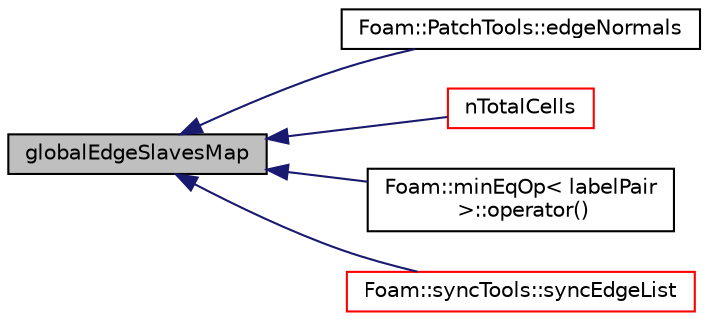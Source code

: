 digraph "globalEdgeSlavesMap"
{
  bgcolor="transparent";
  edge [fontname="Helvetica",fontsize="10",labelfontname="Helvetica",labelfontsize="10"];
  node [fontname="Helvetica",fontsize="10",shape=record];
  rankdir="LR";
  Node1 [label="globalEdgeSlavesMap",height=0.2,width=0.4,color="black", fillcolor="grey75", style="filled", fontcolor="black"];
  Node1 -> Node2 [dir="back",color="midnightblue",fontsize="10",style="solid",fontname="Helvetica"];
  Node2 [label="Foam::PatchTools::edgeNormals",height=0.2,width=0.4,color="black",URL="$a01856.html#a48f55bbbe3632b208e3f15dc9ca17103"];
  Node1 -> Node3 [dir="back",color="midnightblue",fontsize="10",style="solid",fontname="Helvetica"];
  Node3 [label="nTotalCells",height=0.2,width=0.4,color="red",URL="$a00949.html#a0c74afe8b415da10b6dd87d084d79b7f",tooltip="Return total number of cells in decomposed mesh. "];
  Node1 -> Node4 [dir="back",color="midnightblue",fontsize="10",style="solid",fontname="Helvetica"];
  Node4 [label="Foam::minEqOp\< labelPair\l \>::operator()",height=0.2,width=0.4,color="black",URL="$a01530.html#a131b2d9d4e100f101911f04944600277"];
  Node1 -> Node5 [dir="back",color="midnightblue",fontsize="10",style="solid",fontname="Helvetica"];
  Node5 [label="Foam::syncTools::syncEdgeList",height=0.2,width=0.4,color="red",URL="$a02634.html#a5ed3e64d2ef89e3823674727ea1b3d58",tooltip="Synchronize values on all mesh edges. "];
}
